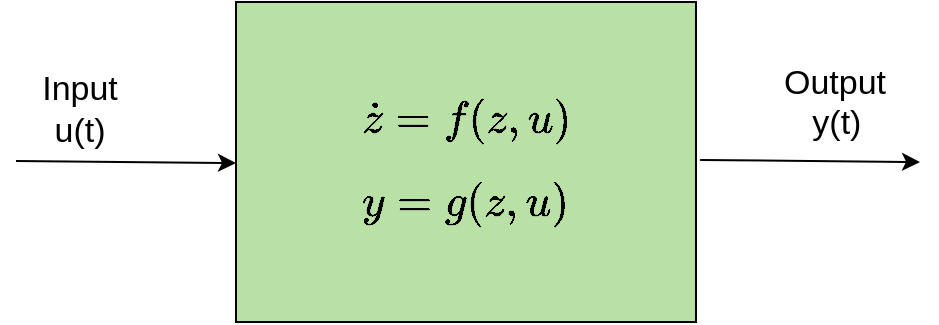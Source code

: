 <mxfile version="24.7.7">
  <diagram name="Page-1" id="-K-USV8LGwFrTg8Q2hYw">
    <mxGraphModel dx="1362" dy="795" grid="1" gridSize="10" guides="1" tooltips="1" connect="1" arrows="1" fold="1" page="1" pageScale="1" pageWidth="850" pageHeight="1100" math="1" shadow="0">
      <root>
        <mxCell id="0" />
        <mxCell id="1" parent="0" />
        <mxCell id="YqJ87F94dbBQzUe9l4GH-6" value="&lt;div style=&quot;font-size: 19px;&quot;&gt;&lt;font style=&quot;font-size: 19px;&quot;&gt;$$\dot{z}=f(z,u)$$&lt;/font&gt;&lt;/div&gt;&lt;div style=&quot;font-size: 19px;&quot;&gt;&lt;font style=&quot;font-size: 19px;&quot;&gt;$$y=g(z,u)$$&lt;/font&gt;&lt;/div&gt;" style="rounded=0;whiteSpace=wrap;html=1;fillColor=#B9E0A5;" parent="1" vertex="1">
          <mxGeometry x="328" y="366" width="230" height="160" as="geometry" />
        </mxCell>
        <mxCell id="YqJ87F94dbBQzUe9l4GH-16" value="&lt;div style=&quot;font-size: 17px;&quot;&gt;&lt;font style=&quot;font-size: 17px;&quot;&gt;Input&lt;/font&gt;&lt;/div&gt;&lt;div style=&quot;font-size: 17px;&quot;&gt;&lt;font style=&quot;font-size: 17px;&quot;&gt;&lt;font style=&quot;font-size: 17px;&quot;&gt;u(t)&lt;/font&gt;&lt;font style=&quot;font-size: 17px;&quot;&gt;&lt;br&gt;&lt;/font&gt;&lt;/font&gt;&lt;/div&gt;" style="text;html=1;strokeColor=none;fillColor=none;align=center;verticalAlign=middle;whiteSpace=wrap;rounded=0;" parent="1" vertex="1">
          <mxGeometry x="230" y="410" width="40" height="20" as="geometry" />
        </mxCell>
        <mxCell id="YqJ87F94dbBQzUe9l4GH-17" value="" style="endArrow=classic;html=1;rounded=0;exitX=1.009;exitY=0.456;exitDx=0;exitDy=0;exitPerimeter=0;" parent="1" edge="1">
          <mxGeometry width="50" height="50" relative="1" as="geometry">
            <mxPoint x="560.07" y="444.96" as="sourcePoint" />
            <mxPoint x="670" y="446" as="targetPoint" />
          </mxGeometry>
        </mxCell>
        <mxCell id="YqJ87F94dbBQzUe9l4GH-19" value="" style="endArrow=classic;html=1;rounded=0;exitX=1.009;exitY=0.456;exitDx=0;exitDy=0;exitPerimeter=0;" parent="1" edge="1">
          <mxGeometry width="50" height="50" relative="1" as="geometry">
            <mxPoint x="218" y="445.5" as="sourcePoint" />
            <mxPoint x="328" y="446.5" as="targetPoint" />
          </mxGeometry>
        </mxCell>
        <mxCell id="YqJ87F94dbBQzUe9l4GH-22" value="&lt;div style=&quot;font-size: 17px;&quot;&gt;&lt;font style=&quot;font-size: 17px;&quot;&gt;Output&lt;/font&gt;&lt;/div&gt;&lt;div style=&quot;font-size: 17px;&quot;&gt;&lt;font style=&quot;font-size: 17px;&quot;&gt;&lt;font style=&quot;font-size: 17px;&quot;&gt;&amp;nbsp;&amp;nbsp; y(t)&lt;/font&gt;&lt;font style=&quot;font-size: 17px;&quot;&gt;&lt;br&gt;&lt;/font&gt;&lt;/font&gt;&lt;/div&gt;" style="text;whiteSpace=wrap;html=1;" parent="1" vertex="1">
          <mxGeometry x="600" y="390" width="70" height="60" as="geometry" />
        </mxCell>
      </root>
    </mxGraphModel>
  </diagram>
</mxfile>
